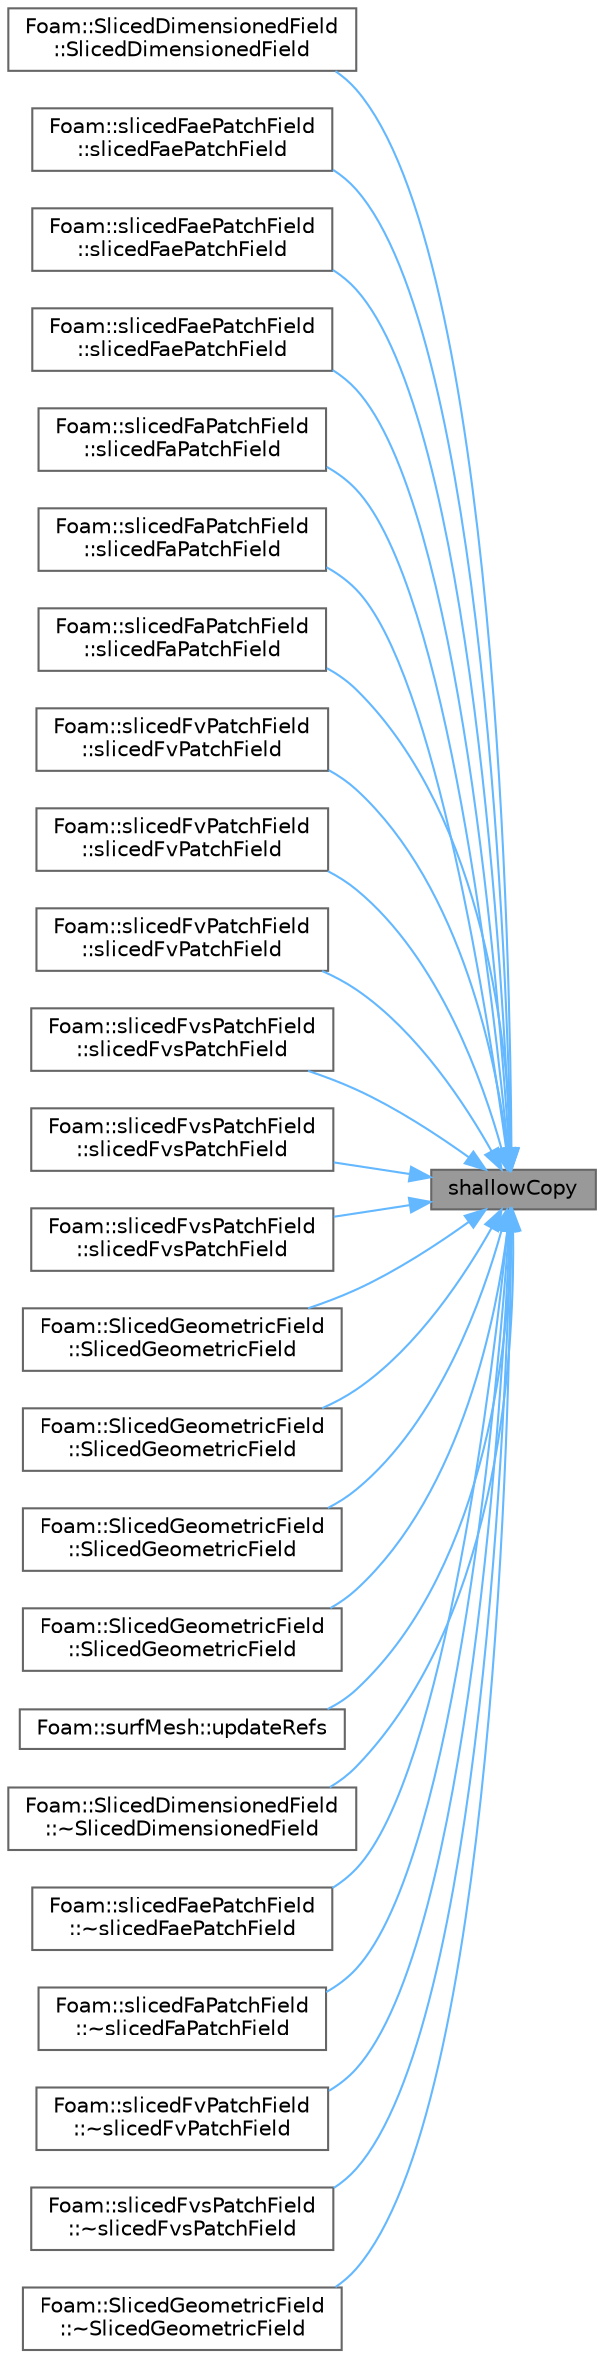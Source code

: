 digraph "shallowCopy"
{
 // LATEX_PDF_SIZE
  bgcolor="transparent";
  edge [fontname=Helvetica,fontsize=10,labelfontname=Helvetica,labelfontsize=10];
  node [fontname=Helvetica,fontsize=10,shape=box,height=0.2,width=0.4];
  rankdir="RL";
  Node1 [id="Node000001",label="shallowCopy",height=0.2,width=0.4,color="gray40", fillcolor="grey60", style="filled", fontcolor="black",tooltip=" "];
  Node1 -> Node2 [id="edge1_Node000001_Node000002",dir="back",color="steelblue1",style="solid",tooltip=" "];
  Node2 [id="Node000002",label="Foam::SlicedDimensionedField\l::SlicedDimensionedField",height=0.2,width=0.4,color="grey40", fillcolor="white", style="filled",URL="$classFoam_1_1SlicedDimensionedField.html#a87b08edc1c6885c9fe861ea6cf946cec",tooltip=" "];
  Node1 -> Node3 [id="edge2_Node000001_Node000003",dir="back",color="steelblue1",style="solid",tooltip=" "];
  Node3 [id="Node000003",label="Foam::slicedFaePatchField\l::slicedFaePatchField",height=0.2,width=0.4,color="grey40", fillcolor="white", style="filled",URL="$classFoam_1_1slicedFaePatchField.html#a47c497e4d4dd6cd4ec241e2f9a514a95",tooltip=" "];
  Node1 -> Node4 [id="edge3_Node000001_Node000004",dir="back",color="steelblue1",style="solid",tooltip=" "];
  Node4 [id="Node000004",label="Foam::slicedFaePatchField\l::slicedFaePatchField",height=0.2,width=0.4,color="grey40", fillcolor="white", style="filled",URL="$classFoam_1_1slicedFaePatchField.html#a82fd9278f88972f3514e998ab8b2d667",tooltip=" "];
  Node1 -> Node5 [id="edge4_Node000001_Node000005",dir="back",color="steelblue1",style="solid",tooltip=" "];
  Node5 [id="Node000005",label="Foam::slicedFaePatchField\l::slicedFaePatchField",height=0.2,width=0.4,color="grey40", fillcolor="white", style="filled",URL="$classFoam_1_1slicedFaePatchField.html#a4cd1f749540997e4596b8a02f88cceb0",tooltip=" "];
  Node1 -> Node6 [id="edge5_Node000001_Node000006",dir="back",color="steelblue1",style="solid",tooltip=" "];
  Node6 [id="Node000006",label="Foam::slicedFaPatchField\l::slicedFaPatchField",height=0.2,width=0.4,color="grey40", fillcolor="white", style="filled",URL="$classFoam_1_1slicedFaPatchField.html#a4d71e8a3a945e343219aaec7098a8876",tooltip=" "];
  Node1 -> Node7 [id="edge6_Node000001_Node000007",dir="back",color="steelblue1",style="solid",tooltip=" "];
  Node7 [id="Node000007",label="Foam::slicedFaPatchField\l::slicedFaPatchField",height=0.2,width=0.4,color="grey40", fillcolor="white", style="filled",URL="$classFoam_1_1slicedFaPatchField.html#a48df79481ff3d6d7bad2f68dba00396f",tooltip=" "];
  Node1 -> Node8 [id="edge7_Node000001_Node000008",dir="back",color="steelblue1",style="solid",tooltip=" "];
  Node8 [id="Node000008",label="Foam::slicedFaPatchField\l::slicedFaPatchField",height=0.2,width=0.4,color="grey40", fillcolor="white", style="filled",URL="$classFoam_1_1slicedFaPatchField.html#a9213f4b0e233aaec321c0676af9e8fea",tooltip=" "];
  Node1 -> Node9 [id="edge8_Node000001_Node000009",dir="back",color="steelblue1",style="solid",tooltip=" "];
  Node9 [id="Node000009",label="Foam::slicedFvPatchField\l::slicedFvPatchField",height=0.2,width=0.4,color="grey40", fillcolor="white", style="filled",URL="$classFoam_1_1slicedFvPatchField.html#a380a2e324dfe83b172b341e8749ee031",tooltip=" "];
  Node1 -> Node10 [id="edge9_Node000001_Node000010",dir="back",color="steelblue1",style="solid",tooltip=" "];
  Node10 [id="Node000010",label="Foam::slicedFvPatchField\l::slicedFvPatchField",height=0.2,width=0.4,color="grey40", fillcolor="white", style="filled",URL="$classFoam_1_1slicedFvPatchField.html#ad8cdf5d11fa0653fc0fbfc7cd567fe64",tooltip=" "];
  Node1 -> Node11 [id="edge10_Node000001_Node000011",dir="back",color="steelblue1",style="solid",tooltip=" "];
  Node11 [id="Node000011",label="Foam::slicedFvPatchField\l::slicedFvPatchField",height=0.2,width=0.4,color="grey40", fillcolor="white", style="filled",URL="$classFoam_1_1slicedFvPatchField.html#ac47803046d63f3f079e386b3c8685a56",tooltip=" "];
  Node1 -> Node12 [id="edge11_Node000001_Node000012",dir="back",color="steelblue1",style="solid",tooltip=" "];
  Node12 [id="Node000012",label="Foam::slicedFvsPatchField\l::slicedFvsPatchField",height=0.2,width=0.4,color="grey40", fillcolor="white", style="filled",URL="$classFoam_1_1slicedFvsPatchField.html#ab08a03e1ab699e6827e14d0feab0dec8",tooltip=" "];
  Node1 -> Node13 [id="edge12_Node000001_Node000013",dir="back",color="steelblue1",style="solid",tooltip=" "];
  Node13 [id="Node000013",label="Foam::slicedFvsPatchField\l::slicedFvsPatchField",height=0.2,width=0.4,color="grey40", fillcolor="white", style="filled",URL="$classFoam_1_1slicedFvsPatchField.html#aaa5740897d75d98ce4a2a956dd51bd75",tooltip=" "];
  Node1 -> Node14 [id="edge13_Node000001_Node000014",dir="back",color="steelblue1",style="solid",tooltip=" "];
  Node14 [id="Node000014",label="Foam::slicedFvsPatchField\l::slicedFvsPatchField",height=0.2,width=0.4,color="grey40", fillcolor="white", style="filled",URL="$classFoam_1_1slicedFvsPatchField.html#ab882cd3f8b03a5206e42e7f8883ff42b",tooltip=" "];
  Node1 -> Node15 [id="edge14_Node000001_Node000015",dir="back",color="steelblue1",style="solid",tooltip=" "];
  Node15 [id="Node000015",label="Foam::SlicedGeometricField\l::SlicedGeometricField",height=0.2,width=0.4,color="grey40", fillcolor="white", style="filled",URL="$classFoam_1_1SlicedGeometricField.html#afd2364ad40231a4a4a558a21144bf51a",tooltip=" "];
  Node1 -> Node16 [id="edge15_Node000001_Node000016",dir="back",color="steelblue1",style="solid",tooltip=" "];
  Node16 [id="Node000016",label="Foam::SlicedGeometricField\l::SlicedGeometricField",height=0.2,width=0.4,color="grey40", fillcolor="white", style="filled",URL="$classFoam_1_1SlicedGeometricField.html#a7b9c8c90d0860881573ba852bc563b6c",tooltip=" "];
  Node1 -> Node17 [id="edge16_Node000001_Node000017",dir="back",color="steelblue1",style="solid",tooltip=" "];
  Node17 [id="Node000017",label="Foam::SlicedGeometricField\l::SlicedGeometricField",height=0.2,width=0.4,color="grey40", fillcolor="white", style="filled",URL="$classFoam_1_1SlicedGeometricField.html#a584e291bbee66be07052b52ad60796cf",tooltip=" "];
  Node1 -> Node18 [id="edge17_Node000001_Node000018",dir="back",color="steelblue1",style="solid",tooltip=" "];
  Node18 [id="Node000018",label="Foam::SlicedGeometricField\l::SlicedGeometricField",height=0.2,width=0.4,color="grey40", fillcolor="white", style="filled",URL="$classFoam_1_1SlicedGeometricField.html#a94c4a4d7be3018efd82e49285863c37b",tooltip=" "];
  Node1 -> Node19 [id="edge18_Node000001_Node000019",dir="back",color="steelblue1",style="solid",tooltip=" "];
  Node19 [id="Node000019",label="Foam::surfMesh::updateRefs",height=0.2,width=0.4,color="grey40", fillcolor="white", style="filled",URL="$classFoam_1_1surfMesh.html#a6f719c5aaff7ed498bd8bf5e8dfa5380",tooltip=" "];
  Node1 -> Node20 [id="edge19_Node000001_Node000020",dir="back",color="steelblue1",style="solid",tooltip=" "];
  Node20 [id="Node000020",label="Foam::SlicedDimensionedField\l::~SlicedDimensionedField",height=0.2,width=0.4,color="grey40", fillcolor="white", style="filled",URL="$classFoam_1_1SlicedDimensionedField.html#a1d5302020422773a86ed1fc1a9cfdfa5",tooltip=" "];
  Node1 -> Node21 [id="edge20_Node000001_Node000021",dir="back",color="steelblue1",style="solid",tooltip=" "];
  Node21 [id="Node000021",label="Foam::slicedFaePatchField\l::~slicedFaePatchField",height=0.2,width=0.4,color="grey40", fillcolor="white", style="filled",URL="$classFoam_1_1slicedFaePatchField.html#ab8fc26221936f6c3153716877eaaaae6",tooltip=" "];
  Node1 -> Node22 [id="edge21_Node000001_Node000022",dir="back",color="steelblue1",style="solid",tooltip=" "];
  Node22 [id="Node000022",label="Foam::slicedFaPatchField\l::~slicedFaPatchField",height=0.2,width=0.4,color="grey40", fillcolor="white", style="filled",URL="$classFoam_1_1slicedFaPatchField.html#aae82b68ffefc0241bae11f2cbc3f1988",tooltip=" "];
  Node1 -> Node23 [id="edge22_Node000001_Node000023",dir="back",color="steelblue1",style="solid",tooltip=" "];
  Node23 [id="Node000023",label="Foam::slicedFvPatchField\l::~slicedFvPatchField",height=0.2,width=0.4,color="grey40", fillcolor="white", style="filled",URL="$classFoam_1_1slicedFvPatchField.html#a9922d73890b63d173d505cf004d8027b",tooltip=" "];
  Node1 -> Node24 [id="edge23_Node000001_Node000024",dir="back",color="steelblue1",style="solid",tooltip=" "];
  Node24 [id="Node000024",label="Foam::slicedFvsPatchField\l::~slicedFvsPatchField",height=0.2,width=0.4,color="grey40", fillcolor="white", style="filled",URL="$classFoam_1_1slicedFvsPatchField.html#ae7b8609c78cf41c9a6fa28c0d2361889",tooltip=" "];
  Node1 -> Node25 [id="edge24_Node000001_Node000025",dir="back",color="steelblue1",style="solid",tooltip=" "];
  Node25 [id="Node000025",label="Foam::SlicedGeometricField\l::~SlicedGeometricField",height=0.2,width=0.4,color="grey40", fillcolor="white", style="filled",URL="$classFoam_1_1SlicedGeometricField.html#ab6313a728a3587e262016fd094c022b0",tooltip=" "];
}

